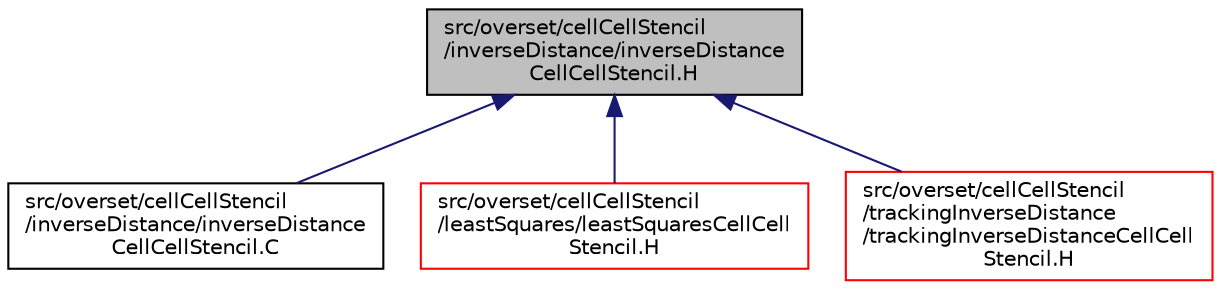 digraph "src/overset/cellCellStencil/inverseDistance/inverseDistanceCellCellStencil.H"
{
  bgcolor="transparent";
  edge [fontname="Helvetica",fontsize="10",labelfontname="Helvetica",labelfontsize="10"];
  node [fontname="Helvetica",fontsize="10",shape=record];
  Node1 [label="src/overset/cellCellStencil\l/inverseDistance/inverseDistance\lCellCellStencil.H",height=0.2,width=0.4,color="black", fillcolor="grey75", style="filled" fontcolor="black"];
  Node1 -> Node2 [dir="back",color="midnightblue",fontsize="10",style="solid",fontname="Helvetica"];
  Node2 [label="src/overset/cellCellStencil\l/inverseDistance/inverseDistance\lCellCellStencil.C",height=0.2,width=0.4,color="black",URL="$inverseDistanceCellCellStencil_8C.html"];
  Node1 -> Node3 [dir="back",color="midnightblue",fontsize="10",style="solid",fontname="Helvetica"];
  Node3 [label="src/overset/cellCellStencil\l/leastSquares/leastSquaresCellCell\lStencil.H",height=0.2,width=0.4,color="red",URL="$leastSquaresCellCellStencil_8H.html"];
  Node1 -> Node4 [dir="back",color="midnightblue",fontsize="10",style="solid",fontname="Helvetica"];
  Node4 [label="src/overset/cellCellStencil\l/trackingInverseDistance\l/trackingInverseDistanceCellCell\lStencil.H",height=0.2,width=0.4,color="red",URL="$trackingInverseDistanceCellCellStencil_8H.html"];
}
